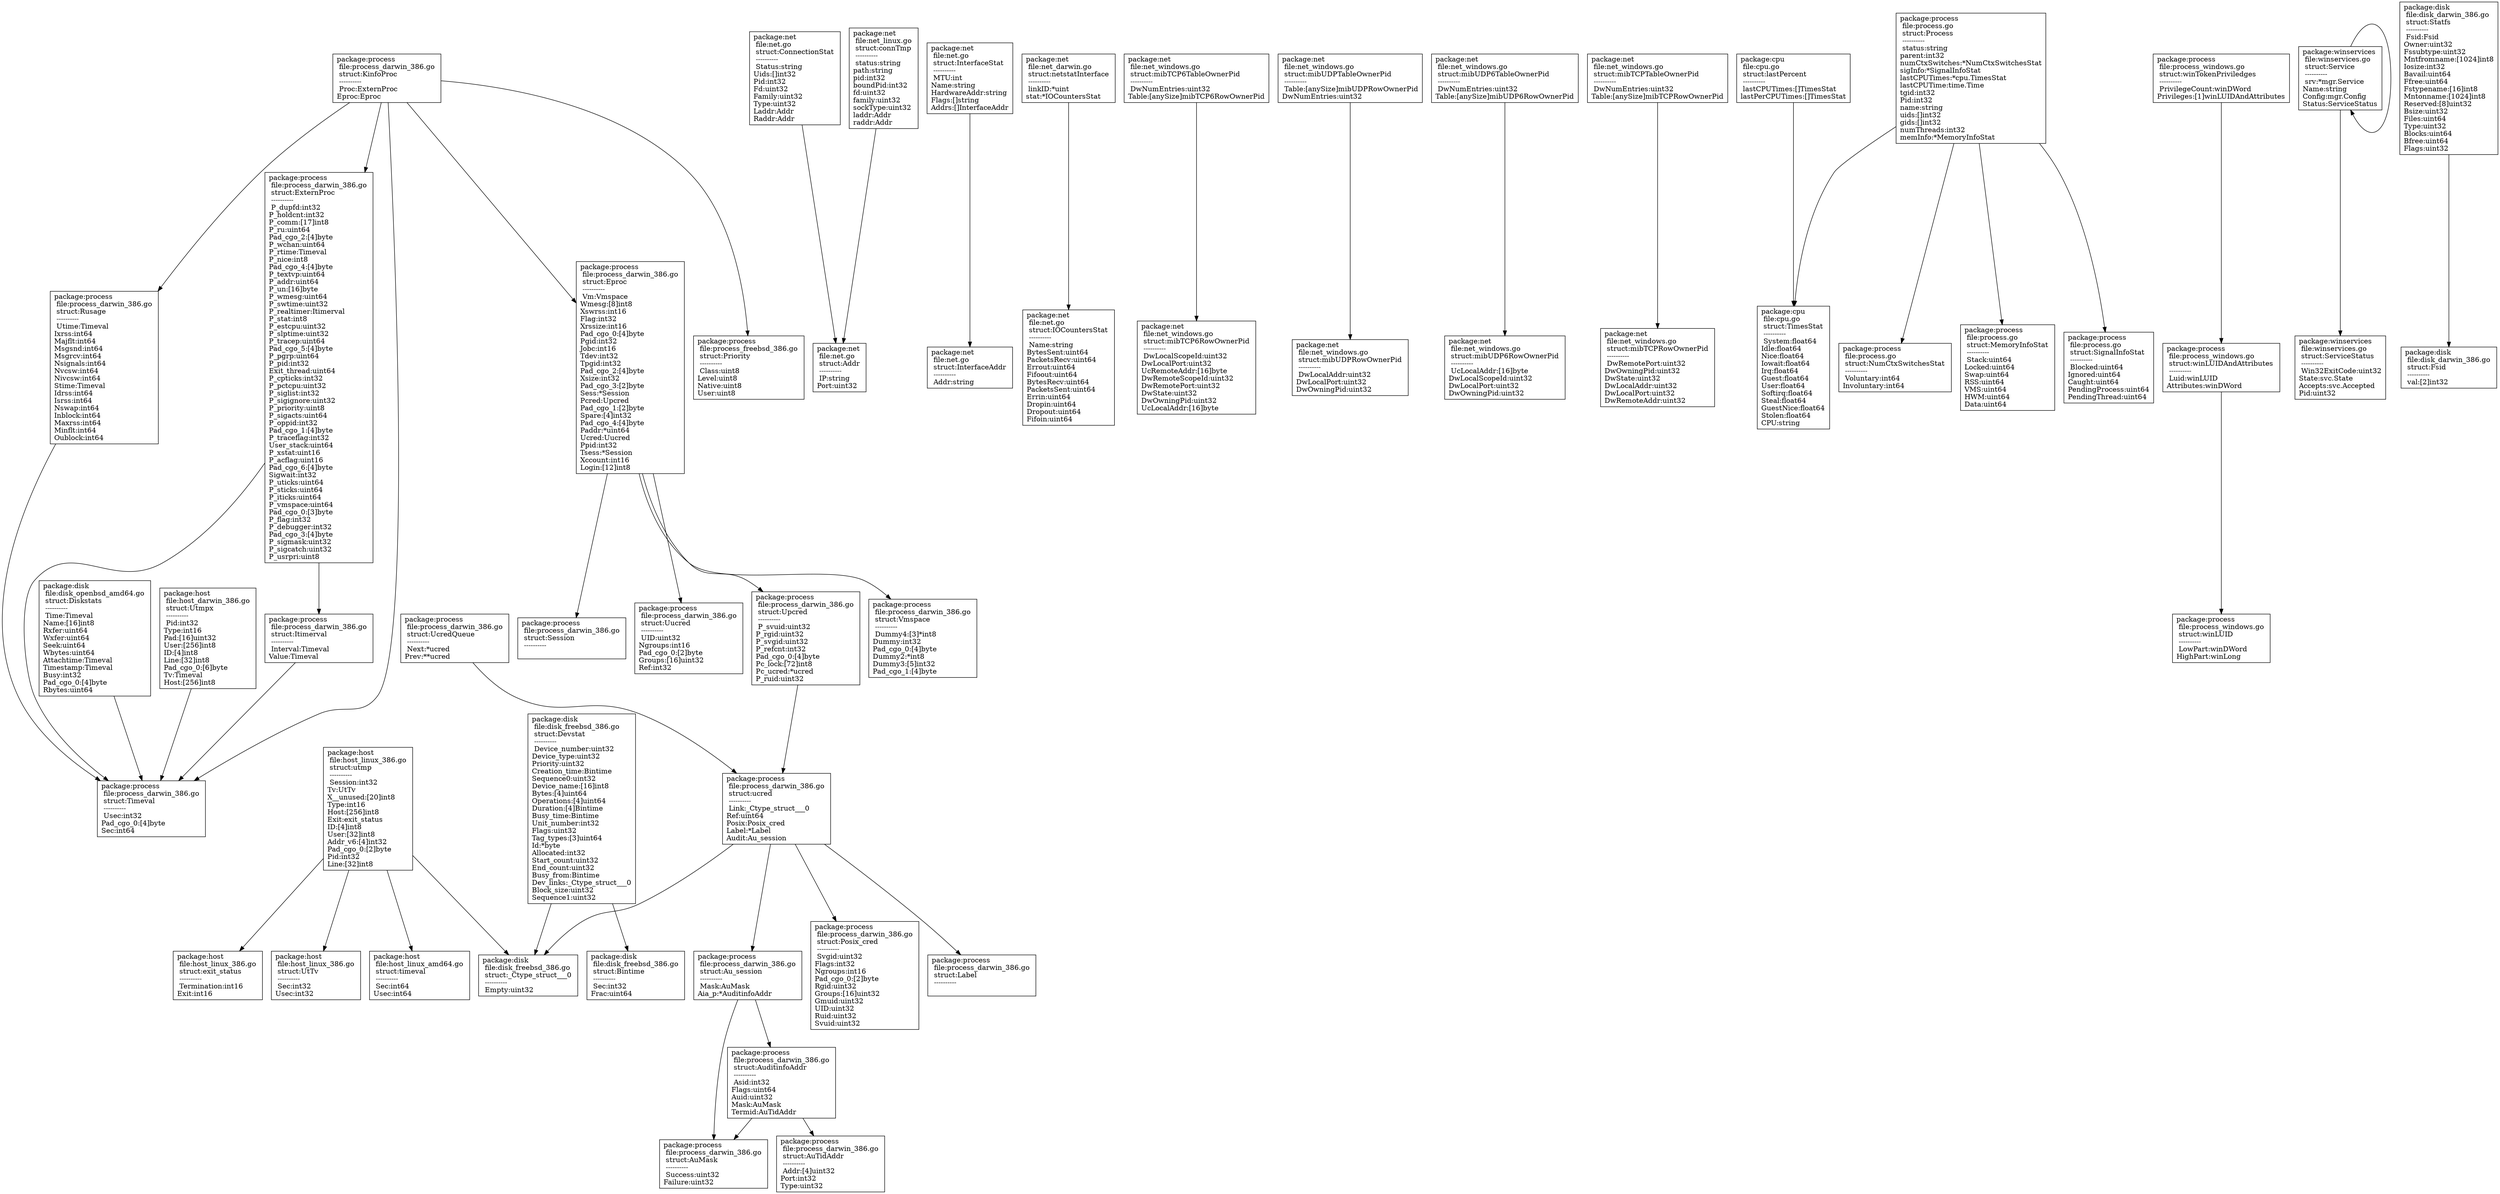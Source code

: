 digraph gph {Utmpx [label="package:host \l file:host_darwin_386.go \l struct:Utmpx \l ---------- \l Pid:int32\lType:int16\lPad:[16]uint32\lUser:[256]int8\lID:[4]int8\lLine:[32]int8\lPad_cgo_0:[6]byte\lTv:Timeval\lHost:[256]int8\l", shape="box"];
Timeval [label="package:process \l file:process_darwin_386.go \l struct:Timeval \l ---------- \l Usec:int32\lPad_cgo_0:[4]byte\lSec:int64\l", shape="box"];
utmp [label="package:host \l file:host_linux_386.go \l struct:utmp \l ---------- \l Session:int32\lTv:UtTv\lX__unused:[20]int8\lType:int16\lHost:[256]int8\lExit:exit_status\lID:[4]int8\lUser:[32]int8\lAddr_v6:[4]int32\lPad_cgo_0:[2]byte\lPid:int32\lLine:[32]int8\l", shape="box"];
exit_status [label="package:host \l file:host_linux_386.go \l struct:exit_status \l ---------- \l Termination:int16\lExit:int16\l", shape="box"];
UtTv [label="package:host \l file:host_linux_386.go \l struct:UtTv \l ---------- \l Sec:int32\lUsec:int32\l", shape="box"];
_Ctype_struct___0 [label="package:disk \l file:disk_freebsd_386.go \l struct:_Ctype_struct___0 \l ---------- \l Empty:uint32\l", shape="box"];
timeval [label="package:host \l file:host_linux_amd64.go \l struct:timeval \l ---------- \l Sec:int64\lUsec:int64\l", shape="box"];
ConnectionStat [label="package:net \l file:net.go \l struct:ConnectionStat \l ---------- \l Status:string\lUids:[]int32\lPid:int32\lFd:uint32\lFamily:uint32\lType:uint32\lLaddr:Addr\lRaddr:Addr\l", shape="box"];
Addr [label="package:net \l file:net.go \l struct:Addr \l ---------- \l IP:string\lPort:uint32\l", shape="box"];
InterfaceStat [label="package:net \l file:net.go \l struct:InterfaceStat \l ---------- \l MTU:int\lName:string\lHardwareAddr:string\lFlags:[]string\lAddrs:[]InterfaceAddr\l", shape="box"];
InterfaceAddr [label="package:net \l file:net.go \l struct:InterfaceAddr \l ---------- \l Addr:string\l", shape="box"];
netstatInterface [label="package:net \l file:net_darwin.go \l struct:netstatInterface \l ---------- \l linkID:*uint\lstat:*IOCountersStat\l", shape="box"];
IOCountersStat [label="package:net \l file:net.go \l struct:IOCountersStat \l ---------- \l Name:string\lBytesSent:uint64\lPacketsRecv:uint64\lErrout:uint64\lFifoout:uint64\lBytesRecv:uint64\lPacketsSent:uint64\lErrin:uint64\lDropin:uint64\lDropout:uint64\lFifoin:uint64\l", shape="box"];
connTmp [label="package:net \l file:net_linux.go \l struct:connTmp \l ---------- \l status:string\lpath:string\lpid:int32\lboundPid:int32\lfd:uint32\lfamily:uint32\lsockType:uint32\lladdr:Addr\lraddr:Addr\l", shape="box"];
mibTCP6TableOwnerPid [label="package:net \l file:net_windows.go \l struct:mibTCP6TableOwnerPid \l ---------- \l DwNumEntries:uint32\lTable:[anySize]mibTCP6RowOwnerPid\l", shape="box"];
mibTCP6RowOwnerPid [label="package:net \l file:net_windows.go \l struct:mibTCP6RowOwnerPid \l ---------- \l DwLocalScopeId:uint32\lDwLocalPort:uint32\lUcRemoteAddr:[16]byte\lDwRemoteScopeId:uint32\lDwRemotePort:uint32\lDwState:uint32\lDwOwningPid:uint32\lUcLocalAddr:[16]byte\l", shape="box"];
mibUDPTableOwnerPid [label="package:net \l file:net_windows.go \l struct:mibUDPTableOwnerPid \l ---------- \l Table:[anySize]mibUDPRowOwnerPid\lDwNumEntries:uint32\l", shape="box"];
mibUDPRowOwnerPid [label="package:net \l file:net_windows.go \l struct:mibUDPRowOwnerPid \l ---------- \l DwLocalAddr:uint32\lDwLocalPort:uint32\lDwOwningPid:uint32\l", shape="box"];
mibUDP6TableOwnerPid [label="package:net \l file:net_windows.go \l struct:mibUDP6TableOwnerPid \l ---------- \l DwNumEntries:uint32\lTable:[anySize]mibUDP6RowOwnerPid\l", shape="box"];
mibUDP6RowOwnerPid [label="package:net \l file:net_windows.go \l struct:mibUDP6RowOwnerPid \l ---------- \l UcLocalAddr:[16]byte\lDwLocalScopeId:uint32\lDwLocalPort:uint32\lDwOwningPid:uint32\l", shape="box"];
mibTCPTableOwnerPid [label="package:net \l file:net_windows.go \l struct:mibTCPTableOwnerPid \l ---------- \l DwNumEntries:uint32\lTable:[anySize]mibTCPRowOwnerPid\l", shape="box"];
mibTCPRowOwnerPid [label="package:net \l file:net_windows.go \l struct:mibTCPRowOwnerPid \l ---------- \l DwRemotePort:uint32\lDwOwningPid:uint32\lDwState:uint32\lDwLocalAddr:uint32\lDwLocalPort:uint32\lDwRemoteAddr:uint32\l", shape="box"];
Process [label="package:process \l file:process.go \l struct:Process \l ---------- \l status:string\lparent:int32\lnumCtxSwitches:*NumCtxSwitchesStat\lsigInfo:*SignalInfoStat\llastCPUTimes:*cpu.TimesStat\llastCPUTime:time.Time\ltgid:int32\lPid:int32\lname:string\luids:[]int32\lgids:[]int32\lnumThreads:int32\lmemInfo:*MemoryInfoStat\l", shape="box"];
TimesStat [label="package:cpu \l file:cpu.go \l struct:TimesStat \l ---------- \l System:float64\lIdle:float64\lNice:float64\lIowait:float64\lIrq:float64\lGuest:float64\lUser:float64\lSoftirq:float64\lSteal:float64\lGuestNice:float64\lStolen:float64\lCPU:string\l", shape="box"];
NumCtxSwitchesStat [label="package:process \l file:process.go \l struct:NumCtxSwitchesStat \l ---------- \l Voluntary:int64\lInvoluntary:int64\l", shape="box"];
MemoryInfoStat [label="package:process \l file:process.go \l struct:MemoryInfoStat \l ---------- \l Stack:uint64\lLocked:uint64\lSwap:uint64\lRSS:uint64\lVMS:uint64\lHWM:uint64\lData:uint64\l", shape="box"];
SignalInfoStat [label="package:process \l file:process.go \l struct:SignalInfoStat \l ---------- \l Blocked:uint64\lIgnored:uint64\lCaught:uint64\lPendingProcess:uint64\lPendingThread:uint64\l", shape="box"];
Au_session [label="package:process \l file:process_darwin_386.go \l struct:Au_session \l ---------- \l Mask:AuMask\lAia_p:*AuditinfoAddr\l", shape="box"];
AuMask [label="package:process \l file:process_darwin_386.go \l struct:AuMask \l ---------- \l Success:uint32\lFailure:uint32\l", shape="box"];
AuditinfoAddr [label="package:process \l file:process_darwin_386.go \l struct:AuditinfoAddr \l ---------- \l Asid:int32\lFlags:uint64\lAuid:uint32\lMask:AuMask\lTermid:AuTidAddr\l", shape="box"];
AuTidAddr [label="package:process \l file:process_darwin_386.go \l struct:AuTidAddr \l ---------- \l Addr:[4]uint32\lPort:int32\lType:uint32\l", shape="box"];
UcredQueue [label="package:process \l file:process_darwin_386.go \l struct:UcredQueue \l ---------- \l Next:*ucred\lPrev:**ucred\l", shape="box"];
ucred [label="package:process \l file:process_darwin_386.go \l struct:ucred \l ---------- \l Link:_Ctype_struct___0\lRef:uint64\lPosix:Posix_cred\lLabel:*Label\lAudit:Au_session\l", shape="box"];
KinfoProc [label="package:process \l file:process_darwin_386.go \l struct:KinfoProc \l ---------- \l Proc:ExternProc\lEproc:Eproc\l", shape="box"];
ExternProc [label="package:process \l file:process_darwin_386.go \l struct:ExternProc \l ---------- \l P_dupfd:int32\lP_holdcnt:int32\lP_comm:[17]int8\lP_ru:uint64\lPad_cgo_2:[4]byte\lP_wchan:uint64\lP_rtime:Timeval\lP_nice:int8\lPad_cgo_4:[4]byte\lP_textvp:uint64\lP_addr:uint64\lP_un:[16]byte\lP_wmesg:uint64\lP_swtime:uint32\lP_realtimer:Itimerval\lP_stat:int8\lP_estcpu:uint32\lP_slptime:uint32\lP_tracep:uint64\lPad_cgo_5:[4]byte\lP_pgrp:uint64\lP_pid:int32\lExit_thread:uint64\lP_cpticks:int32\lP_pctcpu:uint32\lP_siglist:int32\lP_sigignore:uint32\lP_priority:uint8\lP_sigacts:uint64\lP_oppid:int32\lPad_cgo_1:[4]byte\lP_traceflag:int32\lUser_stack:uint64\lP_xstat:uint16\lP_acflag:uint16\lPad_cgo_6:[4]byte\lSigwait:int32\lP_uticks:uint64\lP_sticks:uint64\lP_iticks:uint64\lP_vmspace:uint64\lPad_cgo_0:[3]byte\lP_flag:int32\lP_debugger:int32\lPad_cgo_3:[4]byte\lP_sigmask:uint32\lP_sigcatch:uint32\lP_usrpri:uint8\l", shape="box"];
Eproc [label="package:process \l file:process_darwin_386.go \l struct:Eproc \l ---------- \l Vm:Vmspace\lWmesg:[8]int8\lXswrss:int16\lFlag:int32\lXrssize:int16\lPad_cgo_0:[4]byte\lPgid:int32\lJobc:int16\lTdev:int32\lTpgid:int32\lPad_cgo_2:[4]byte\lXsize:int32\lPad_cgo_3:[2]byte\lSess:*Session\lPcred:Upcred\lPad_cgo_1:[2]byte\lSpare:[4]int32\lPad_cgo_4:[4]byte\lPaddr:*uint64\lUcred:Uucred\lPpid:int32\lTsess:*Session\lXccount:int16\lLogin:[12]int8\l", shape="box"];
Itimerval [label="package:process \l file:process_darwin_386.go \l struct:Itimerval \l ---------- \l Interval:Timeval\lValue:Timeval\l", shape="box"];
Rusage [label="package:process \l file:process_darwin_386.go \l struct:Rusage \l ---------- \l Utime:Timeval\lIxrss:int64\lMajflt:int64\lMsgsnd:int64\lMsgrcv:int64\lNsignals:int64\lNvcsw:int64\lNivcsw:int64\lStime:Timeval\lIdrss:int64\lIsrss:int64\lNswap:int64\lInblock:int64\lMaxrss:int64\lMinflt:int64\lOublock:int64\l", shape="box"];
Posix_cred [label="package:process \l file:process_darwin_386.go \l struct:Posix_cred \l ---------- \l Svgid:uint32\lFlags:int32\lNgroups:int16\lPad_cgo_0:[2]byte\lRgid:uint32\lGroups:[16]uint32\lGmuid:uint32\lUID:uint32\lRuid:uint32\lSvuid:uint32\l", shape="box"];
Label [label="package:process \l file:process_darwin_386.go \l struct:Label \l ---------- \l ", shape="box"];
Vmspace [label="package:process \l file:process_darwin_386.go \l struct:Vmspace \l ---------- \l Dummy4:[3]*int8\lDummy:int32\lPad_cgo_0:[4]byte\lDummy2:*int8\lDummy3:[5]int32\lPad_cgo_1:[4]byte\l", shape="box"];
Session [label="package:process \l file:process_darwin_386.go \l struct:Session \l ---------- \l ", shape="box"];
Upcred [label="package:process \l file:process_darwin_386.go \l struct:Upcred \l ---------- \l P_svuid:uint32\lP_rgid:uint32\lP_svgid:uint32\lP_refcnt:int32\lPad_cgo_0:[4]byte\lPc_lock:[72]int8\lPc_ucred:*ucred\lP_ruid:uint32\l", shape="box"];
Uucred [label="package:process \l file:process_darwin_386.go \l struct:Uucred \l ---------- \l UID:uint32\lNgroups:int16\lPad_cgo_0:[2]byte\lGroups:[16]uint32\lRef:int32\l", shape="box"];
Priority [label="package:process \l file:process_freebsd_386.go \l struct:Priority \l ---------- \l Class:uint8\lLevel:uint8\lNative:uint8\lUser:uint8\l", shape="box"];
winLUIDAndAttributes [label="package:process \l file:process_windows.go \l struct:winLUIDAndAttributes \l ---------- \l Luid:winLUID\lAttributes:winDWord\l", shape="box"];
winLUID [label="package:process \l file:process_windows.go \l struct:winLUID \l ---------- \l LowPart:winDWord\lHighPart:winLong\l", shape="box"];
winTokenPriviledges [label="package:process \l file:process_windows.go \l struct:winTokenPriviledges \l ---------- \l PrivilegeCount:winDWord\lPrivileges:[1]winLUIDAndAttributes\l", shape="box"];
Service [label="package:winservices \l file:winservices.go \l struct:Service \l ---------- \l srv:*mgr.Service\lName:string\lConfig:mgr.Config\lStatus:ServiceStatus\l", shape="box"];
ServiceStatus [label="package:winservices \l file:winservices.go \l struct:ServiceStatus \l ---------- \l Win32ExitCode:uint32\lState:svc.State\lAccepts:svc.Accepted\lPid:uint32\l", shape="box"];
lastPercent [label="package:cpu \l file:cpu.go \l struct:lastPercent \l ---------- \l lastCPUTimes:[]TimesStat\llastPerCPUTimes:[]TimesStat\l", shape="box"];
Statfs [label="package:disk \l file:disk_darwin_386.go \l struct:Statfs \l ---------- \l Fsid:Fsid\lOwner:uint32\lFssubtype:uint32\lMntfromname:[1024]int8\lIosize:int32\lBavail:uint64\lFfree:uint64\lFstypename:[16]int8\lMntonname:[1024]int8\lReserved:[8]uint32\lBsize:uint32\lFiles:uint64\lType:uint32\lBlocks:uint64\lBfree:uint64\lFlags:uint32\l", shape="box"];
Fsid [label="package:disk \l file:disk_darwin_386.go \l struct:Fsid \l ---------- \l val:[2]int32\l", shape="box"];
Devstat [label="package:disk \l file:disk_freebsd_386.go \l struct:Devstat \l ---------- \l Device_number:uint32\lDevice_type:uint32\lPriority:uint32\lCreation_time:Bintime\lSequence0:uint32\lDevice_name:[16]int8\lBytes:[4]uint64\lOperations:[4]uint64\lDuration:[4]Bintime\lBusy_time:Bintime\lUnit_number:int32\lFlags:uint32\lTag_types:[3]uint64\lId:*byte\lAllocated:int32\lStart_count:uint32\lEnd_count:uint32\lBusy_from:Bintime\lDev_links:_Ctype_struct___0\lBlock_size:uint32\lSequence1:uint32\l", shape="box"];
Bintime [label="package:disk \l file:disk_freebsd_386.go \l struct:Bintime \l ---------- \l Sec:int32\lFrac:uint64\l", shape="box"];
Diskstats [label="package:disk \l file:disk_openbsd_amd64.go \l struct:Diskstats \l ---------- \l Time:Timeval\lName:[16]int8\lRxfer:uint64\lWxfer:uint64\lSeek:uint64\lWbytes:uint64\lAttachtime:Timeval\lTimestamp:Timeval\lBusy:int32\lPad_cgo_0:[4]byte\lRbytes:uint64\l", shape="box"];
ConnectionStat->Addr;
InterfaceStat->InterfaceAddr;
netstatInterface->IOCountersStat;
connTmp->Addr;
mibTCPTableOwnerPid->mibTCPRowOwnerPid;
mibUDP6TableOwnerPid->mibUDP6RowOwnerPid;
mibTCP6TableOwnerPid->mibTCP6RowOwnerPid;
mibUDPTableOwnerPid->mibUDPRowOwnerPid;
Process->SignalInfoStat;
Process->TimesStat;
Process->NumCtxSwitchesStat;
Process->MemoryInfoStat;
Upcred->ucred;
Eproc->Session;
Eproc->Upcred;
Eproc->Uucred;
Eproc->Vmspace;
Au_session->AuMask;
Au_session->AuditinfoAddr;
AuditinfoAddr->AuMask;
AuditinfoAddr->AuTidAddr;
Itimerval->Timeval;
UcredQueue->ucred;
KinfoProc->ExternProc;
KinfoProc->Eproc;
ucred->Label;
ucred->Au_session;
ucred->_Ctype_struct___0;
ucred->Posix_cred;
ExternProc->Timeval;
ExternProc->Itimerval;
Rusage->Timeval;
KinfoProc->Rusage;
KinfoProc->Timeval;
KinfoProc->Priority;
winLUIDAndAttributes->winLUID;
winTokenPriviledges->winLUIDAndAttributes;
Service->Service;
Service->ServiceStatus;
Utmpx->Timeval;
utmp->exit_status;
utmp->UtTv;
utmp->_Ctype_struct___0;
utmp->timeval;
lastPercent->TimesStat;
Statfs->Fsid;
Devstat->Bintime;
Devstat->_Ctype_struct___0;
Diskstats->Timeval;
}